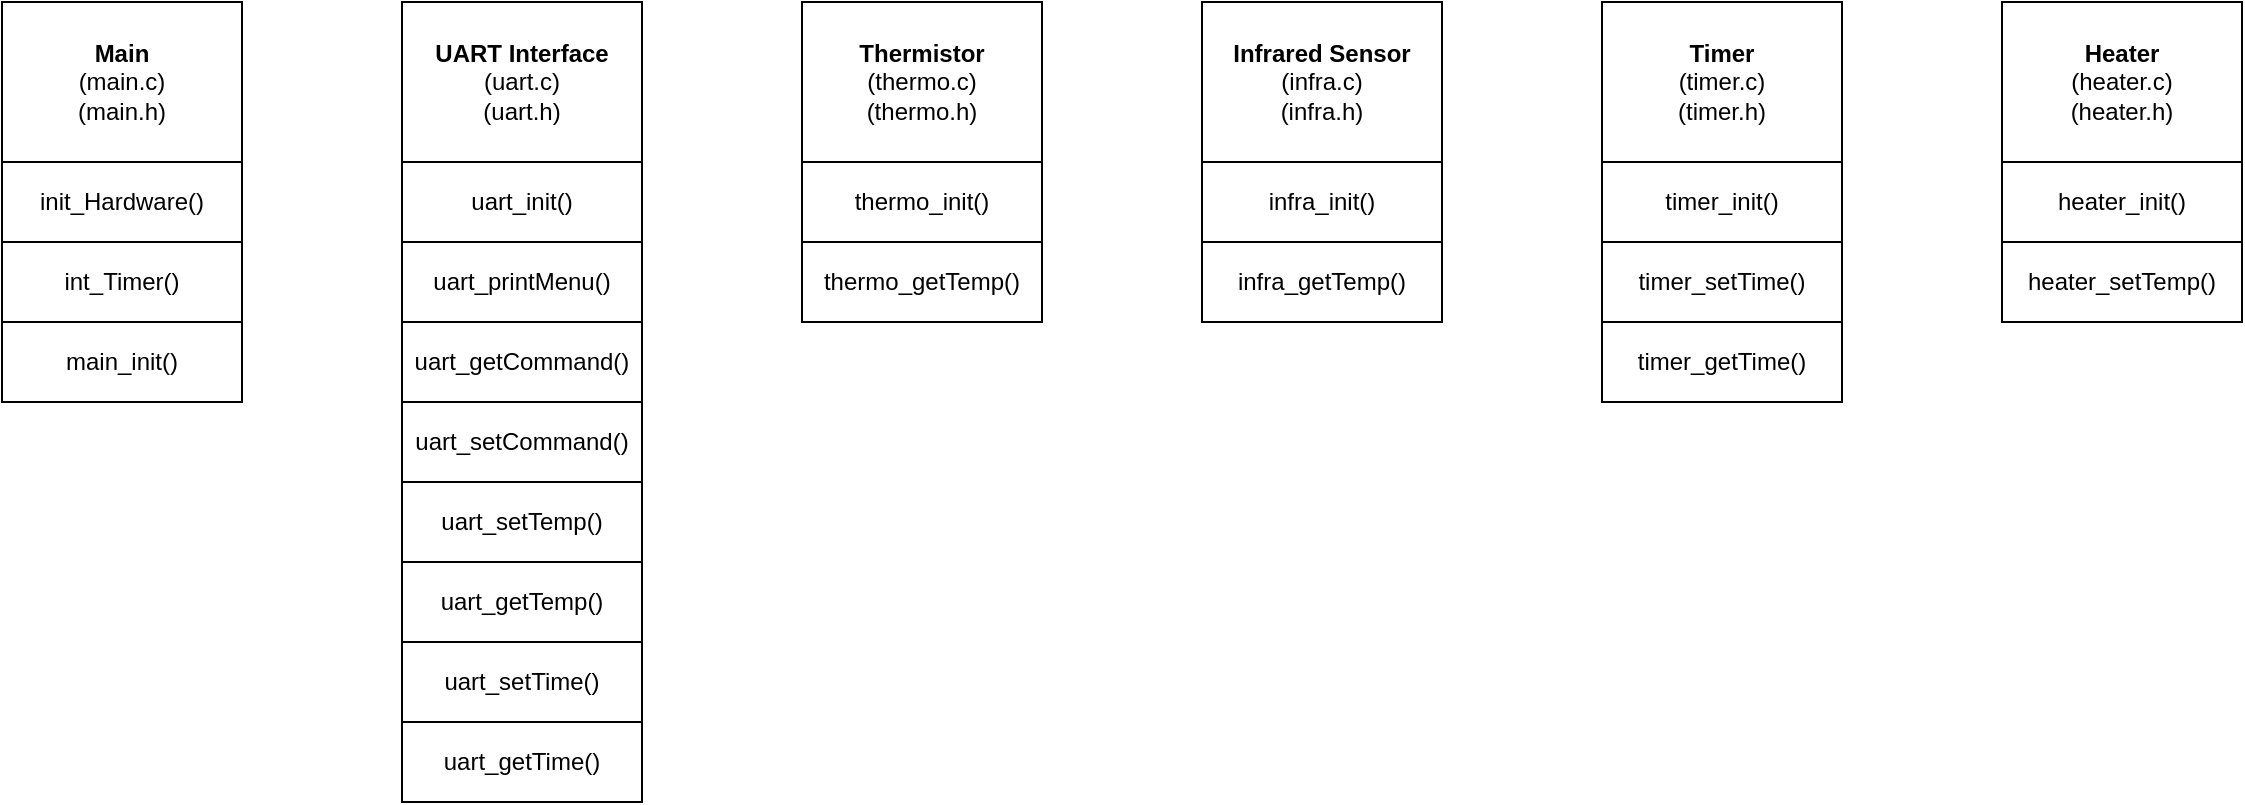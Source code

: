 <mxfile version="24.7.8">
  <diagram name="Page-1" id="LPT-VXJMkO-i87ZpgcVu">
    <mxGraphModel dx="1050" dy="621" grid="1" gridSize="10" guides="1" tooltips="1" connect="1" arrows="1" fold="1" page="1" pageScale="1" pageWidth="850" pageHeight="1100" math="0" shadow="0">
      <root>
        <mxCell id="0" />
        <mxCell id="1" parent="0" />
        <mxCell id="wpgfziIOmSFsvqhEl-EZ-4" value="&lt;div&gt;&lt;b&gt;Thermistor&lt;/b&gt;&lt;/div&gt;(thermo.c)&lt;br&gt;(thermo.h)" style="rounded=0;whiteSpace=wrap;html=1;" vertex="1" parent="1">
          <mxGeometry x="480" y="160" width="120" height="80" as="geometry" />
        </mxCell>
        <mxCell id="wpgfziIOmSFsvqhEl-EZ-5" value="thermo_init()" style="rounded=0;whiteSpace=wrap;html=1;" vertex="1" parent="1">
          <mxGeometry x="480" y="240" width="120" height="40" as="geometry" />
        </mxCell>
        <mxCell id="wpgfziIOmSFsvqhEl-EZ-6" value="thermo_getTemp()" style="rounded=0;whiteSpace=wrap;html=1;" vertex="1" parent="1">
          <mxGeometry x="480" y="280" width="120" height="40" as="geometry" />
        </mxCell>
        <mxCell id="wpgfziIOmSFsvqhEl-EZ-7" value="&lt;div&gt;&lt;b&gt;Infrared Sensor&lt;/b&gt;&lt;/div&gt;(infra.c)&lt;br&gt;(infra.h)" style="rounded=0;whiteSpace=wrap;html=1;" vertex="1" parent="1">
          <mxGeometry x="680" y="160" width="120" height="80" as="geometry" />
        </mxCell>
        <mxCell id="wpgfziIOmSFsvqhEl-EZ-8" value="infra_init()" style="rounded=0;whiteSpace=wrap;html=1;" vertex="1" parent="1">
          <mxGeometry x="680" y="240" width="120" height="40" as="geometry" />
        </mxCell>
        <mxCell id="wpgfziIOmSFsvqhEl-EZ-9" value="infra_getTemp()" style="rounded=0;whiteSpace=wrap;html=1;" vertex="1" parent="1">
          <mxGeometry x="680" y="280" width="120" height="40" as="geometry" />
        </mxCell>
        <mxCell id="wpgfziIOmSFsvqhEl-EZ-13" value="&lt;div&gt;&lt;b&gt;UART Interface&lt;/b&gt;&lt;/div&gt;(uart.c)&lt;br&gt;(uart.h)" style="rounded=0;whiteSpace=wrap;html=1;" vertex="1" parent="1">
          <mxGeometry x="280" y="160" width="120" height="80" as="geometry" />
        </mxCell>
        <mxCell id="wpgfziIOmSFsvqhEl-EZ-14" value="uart_init()" style="rounded=0;whiteSpace=wrap;html=1;" vertex="1" parent="1">
          <mxGeometry x="280" y="240" width="120" height="40" as="geometry" />
        </mxCell>
        <mxCell id="wpgfziIOmSFsvqhEl-EZ-15" value="uart_setTemp()" style="rounded=0;whiteSpace=wrap;html=1;" vertex="1" parent="1">
          <mxGeometry x="280" y="400" width="120" height="40" as="geometry" />
        </mxCell>
        <mxCell id="wpgfziIOmSFsvqhEl-EZ-16" value="uart_getTemp()" style="rounded=0;whiteSpace=wrap;html=1;" vertex="1" parent="1">
          <mxGeometry x="280" y="440" width="120" height="40" as="geometry" />
        </mxCell>
        <mxCell id="wpgfziIOmSFsvqhEl-EZ-17" value="uart_setTime()" style="rounded=0;whiteSpace=wrap;html=1;" vertex="1" parent="1">
          <mxGeometry x="280" y="480" width="120" height="40" as="geometry" />
        </mxCell>
        <mxCell id="wpgfziIOmSFsvqhEl-EZ-18" value="uart_getTime()" style="rounded=0;whiteSpace=wrap;html=1;" vertex="1" parent="1">
          <mxGeometry x="280" y="520" width="120" height="40" as="geometry" />
        </mxCell>
        <mxCell id="wpgfziIOmSFsvqhEl-EZ-19" value="uart_getCommand()" style="rounded=0;whiteSpace=wrap;html=1;" vertex="1" parent="1">
          <mxGeometry x="280" y="320" width="120" height="40" as="geometry" />
        </mxCell>
        <mxCell id="wpgfziIOmSFsvqhEl-EZ-20" value="uart_setCommand()" style="rounded=0;whiteSpace=wrap;html=1;" vertex="1" parent="1">
          <mxGeometry x="280" y="360" width="120" height="40" as="geometry" />
        </mxCell>
        <mxCell id="wpgfziIOmSFsvqhEl-EZ-21" value="uart_printMenu()" style="rounded=0;whiteSpace=wrap;html=1;" vertex="1" parent="1">
          <mxGeometry x="280" y="280" width="120" height="40" as="geometry" />
        </mxCell>
        <mxCell id="wpgfziIOmSFsvqhEl-EZ-22" value="&lt;div&gt;&lt;b&gt;Timer&lt;/b&gt;&lt;/div&gt;(timer.c)&lt;br&gt;(timer.h)" style="rounded=0;whiteSpace=wrap;html=1;" vertex="1" parent="1">
          <mxGeometry x="880" y="160" width="120" height="80" as="geometry" />
        </mxCell>
        <mxCell id="wpgfziIOmSFsvqhEl-EZ-23" value="timer_init()" style="rounded=0;whiteSpace=wrap;html=1;" vertex="1" parent="1">
          <mxGeometry x="880" y="240" width="120" height="40" as="geometry" />
        </mxCell>
        <mxCell id="wpgfziIOmSFsvqhEl-EZ-24" value="timer_setTime()" style="rounded=0;whiteSpace=wrap;html=1;" vertex="1" parent="1">
          <mxGeometry x="880" y="280" width="120" height="40" as="geometry" />
        </mxCell>
        <mxCell id="wpgfziIOmSFsvqhEl-EZ-25" value="timer_getTime()" style="rounded=0;whiteSpace=wrap;html=1;" vertex="1" parent="1">
          <mxGeometry x="880" y="320" width="120" height="40" as="geometry" />
        </mxCell>
        <mxCell id="wpgfziIOmSFsvqhEl-EZ-26" value="&lt;div&gt;&lt;b&gt;Heater&lt;/b&gt;&lt;/div&gt;(heater.c)&lt;br&gt;(heater.h)" style="rounded=0;whiteSpace=wrap;html=1;" vertex="1" parent="1">
          <mxGeometry x="1080" y="160" width="120" height="80" as="geometry" />
        </mxCell>
        <mxCell id="wpgfziIOmSFsvqhEl-EZ-27" value="heater_init()" style="rounded=0;whiteSpace=wrap;html=1;" vertex="1" parent="1">
          <mxGeometry x="1080" y="240" width="120" height="40" as="geometry" />
        </mxCell>
        <mxCell id="wpgfziIOmSFsvqhEl-EZ-28" value="heater_setTemp()" style="rounded=0;whiteSpace=wrap;html=1;" vertex="1" parent="1">
          <mxGeometry x="1080" y="280" width="120" height="40" as="geometry" />
        </mxCell>
        <mxCell id="wpgfziIOmSFsvqhEl-EZ-30" value="&lt;div&gt;&lt;b&gt;Main&lt;/b&gt;&lt;/div&gt;(main.c)&lt;br&gt;(main.h)" style="rounded=0;whiteSpace=wrap;html=1;" vertex="1" parent="1">
          <mxGeometry x="80" y="160" width="120" height="80" as="geometry" />
        </mxCell>
        <mxCell id="wpgfziIOmSFsvqhEl-EZ-31" value="init_Hardware()" style="rounded=0;whiteSpace=wrap;html=1;" vertex="1" parent="1">
          <mxGeometry x="80" y="240" width="120" height="40" as="geometry" />
        </mxCell>
        <mxCell id="wpgfziIOmSFsvqhEl-EZ-35" value="main_init()" style="rounded=0;whiteSpace=wrap;html=1;" vertex="1" parent="1">
          <mxGeometry x="80" y="320" width="120" height="40" as="geometry" />
        </mxCell>
        <mxCell id="wpgfziIOmSFsvqhEl-EZ-36" value="int_Timer()" style="rounded=0;whiteSpace=wrap;html=1;" vertex="1" parent="1">
          <mxGeometry x="80" y="280" width="120" height="40" as="geometry" />
        </mxCell>
      </root>
    </mxGraphModel>
  </diagram>
</mxfile>

